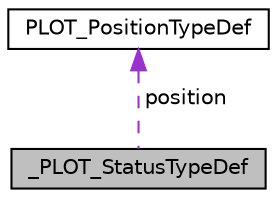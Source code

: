 digraph "_PLOT_StatusTypeDef"
{
 // LATEX_PDF_SIZE
  edge [fontname="Helvetica",fontsize="10",labelfontname="Helvetica",labelfontsize="10"];
  node [fontname="Helvetica",fontsize="10",shape=record];
  Node1 [label="_PLOT_StatusTypeDef",height=0.2,width=0.4,color="black", fillcolor="grey75", style="filled", fontcolor="black",tooltip=" "];
  Node2 -> Node1 [dir="back",color="darkorchid3",fontsize="10",style="dashed",label=" position" ,fontname="Helvetica"];
  Node2 [label="PLOT_PositionTypeDef",height=0.2,width=0.4,color="black", fillcolor="white", style="filled",URL="$struct_p_l_o_t___position_type_def.html",tooltip=" "];
}
